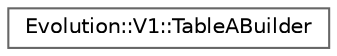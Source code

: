 digraph "Graphical Class Hierarchy"
{
 // LATEX_PDF_SIZE
  bgcolor="transparent";
  edge [fontname=Helvetica,fontsize=10,labelfontname=Helvetica,labelfontsize=10];
  node [fontname=Helvetica,fontsize=10,shape=box,height=0.2,width=0.4];
  rankdir="LR";
  Node0 [id="Node000000",label="Evolution::V1::TableABuilder",height=0.2,width=0.4,color="grey40", fillcolor="white", style="filled",URL="$structEvolution_1_1V1_1_1TableABuilder.html",tooltip=" "];
}
